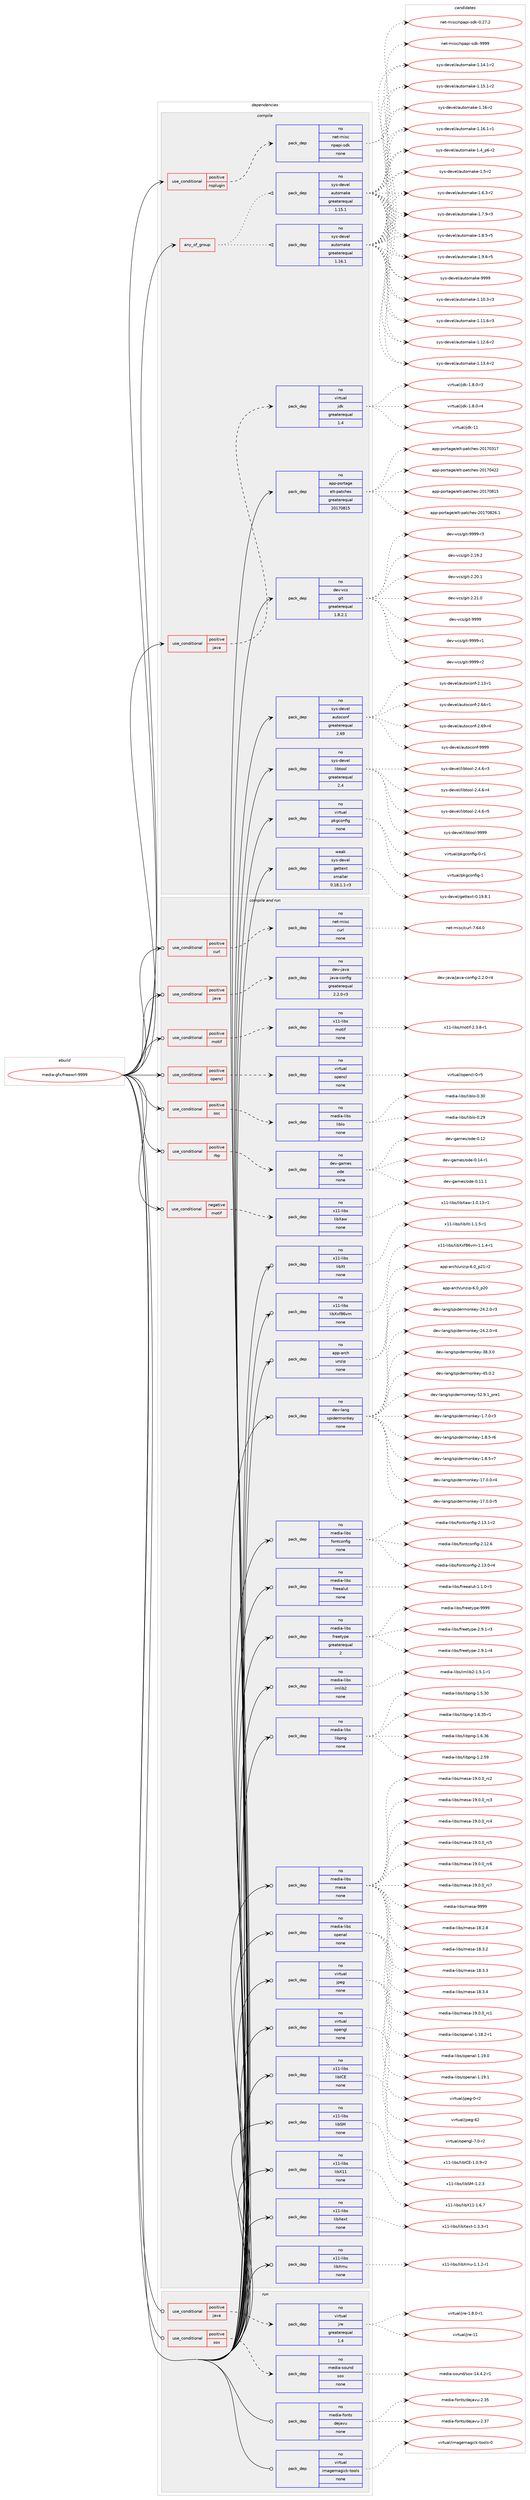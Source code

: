 digraph prolog {

# *************
# Graph options
# *************

newrank=true;
concentrate=true;
compound=true;
graph [rankdir=LR,fontname=Helvetica,fontsize=10,ranksep=1.5];#, ranksep=2.5, nodesep=0.2];
edge  [arrowhead=vee];
node  [fontname=Helvetica,fontsize=10];

# **********
# The ebuild
# **********

subgraph cluster_leftcol {
color=gray;
rank=same;
label=<<i>ebuild</i>>;
id [label="media-gfx/freewrl-9999", color=red, width=4, href="../media-gfx/freewrl-9999.svg"];
}

# ****************
# The dependencies
# ****************

subgraph cluster_midcol {
color=gray;
label=<<i>dependencies</i>>;
subgraph cluster_compile {
fillcolor="#eeeeee";
style=filled;
label=<<i>compile</i>>;
subgraph any24873 {
dependency1603476 [label=<<TABLE BORDER="0" CELLBORDER="1" CELLSPACING="0" CELLPADDING="4"><TR><TD CELLPADDING="10">any_of_group</TD></TR></TABLE>>, shape=none, color=red];subgraph pack1145451 {
dependency1603477 [label=<<TABLE BORDER="0" CELLBORDER="1" CELLSPACING="0" CELLPADDING="4" WIDTH="220"><TR><TD ROWSPAN="6" CELLPADDING="30">pack_dep</TD></TR><TR><TD WIDTH="110">no</TD></TR><TR><TD>sys-devel</TD></TR><TR><TD>automake</TD></TR><TR><TD>greaterequal</TD></TR><TR><TD>1.16.1</TD></TR></TABLE>>, shape=none, color=blue];
}
dependency1603476:e -> dependency1603477:w [weight=20,style="dotted",arrowhead="oinv"];
subgraph pack1145452 {
dependency1603478 [label=<<TABLE BORDER="0" CELLBORDER="1" CELLSPACING="0" CELLPADDING="4" WIDTH="220"><TR><TD ROWSPAN="6" CELLPADDING="30">pack_dep</TD></TR><TR><TD WIDTH="110">no</TD></TR><TR><TD>sys-devel</TD></TR><TR><TD>automake</TD></TR><TR><TD>greaterequal</TD></TR><TR><TD>1.15.1</TD></TR></TABLE>>, shape=none, color=blue];
}
dependency1603476:e -> dependency1603478:w [weight=20,style="dotted",arrowhead="oinv"];
}
id:e -> dependency1603476:w [weight=20,style="solid",arrowhead="vee"];
subgraph cond432467 {
dependency1603479 [label=<<TABLE BORDER="0" CELLBORDER="1" CELLSPACING="0" CELLPADDING="4"><TR><TD ROWSPAN="3" CELLPADDING="10">use_conditional</TD></TR><TR><TD>positive</TD></TR><TR><TD>java</TD></TR></TABLE>>, shape=none, color=red];
subgraph pack1145453 {
dependency1603480 [label=<<TABLE BORDER="0" CELLBORDER="1" CELLSPACING="0" CELLPADDING="4" WIDTH="220"><TR><TD ROWSPAN="6" CELLPADDING="30">pack_dep</TD></TR><TR><TD WIDTH="110">no</TD></TR><TR><TD>virtual</TD></TR><TR><TD>jdk</TD></TR><TR><TD>greaterequal</TD></TR><TR><TD>1.4</TD></TR></TABLE>>, shape=none, color=blue];
}
dependency1603479:e -> dependency1603480:w [weight=20,style="dashed",arrowhead="vee"];
}
id:e -> dependency1603479:w [weight=20,style="solid",arrowhead="vee"];
subgraph cond432468 {
dependency1603481 [label=<<TABLE BORDER="0" CELLBORDER="1" CELLSPACING="0" CELLPADDING="4"><TR><TD ROWSPAN="3" CELLPADDING="10">use_conditional</TD></TR><TR><TD>positive</TD></TR><TR><TD>nsplugin</TD></TR></TABLE>>, shape=none, color=red];
subgraph pack1145454 {
dependency1603482 [label=<<TABLE BORDER="0" CELLBORDER="1" CELLSPACING="0" CELLPADDING="4" WIDTH="220"><TR><TD ROWSPAN="6" CELLPADDING="30">pack_dep</TD></TR><TR><TD WIDTH="110">no</TD></TR><TR><TD>net-misc</TD></TR><TR><TD>npapi-sdk</TD></TR><TR><TD>none</TD></TR><TR><TD></TD></TR></TABLE>>, shape=none, color=blue];
}
dependency1603481:e -> dependency1603482:w [weight=20,style="dashed",arrowhead="vee"];
}
id:e -> dependency1603481:w [weight=20,style="solid",arrowhead="vee"];
subgraph pack1145455 {
dependency1603483 [label=<<TABLE BORDER="0" CELLBORDER="1" CELLSPACING="0" CELLPADDING="4" WIDTH="220"><TR><TD ROWSPAN="6" CELLPADDING="30">pack_dep</TD></TR><TR><TD WIDTH="110">no</TD></TR><TR><TD>app-portage</TD></TR><TR><TD>elt-patches</TD></TR><TR><TD>greaterequal</TD></TR><TR><TD>20170815</TD></TR></TABLE>>, shape=none, color=blue];
}
id:e -> dependency1603483:w [weight=20,style="solid",arrowhead="vee"];
subgraph pack1145456 {
dependency1603484 [label=<<TABLE BORDER="0" CELLBORDER="1" CELLSPACING="0" CELLPADDING="4" WIDTH="220"><TR><TD ROWSPAN="6" CELLPADDING="30">pack_dep</TD></TR><TR><TD WIDTH="110">no</TD></TR><TR><TD>dev-vcs</TD></TR><TR><TD>git</TD></TR><TR><TD>greaterequal</TD></TR><TR><TD>1.8.2.1</TD></TR></TABLE>>, shape=none, color=blue];
}
id:e -> dependency1603484:w [weight=20,style="solid",arrowhead="vee"];
subgraph pack1145457 {
dependency1603485 [label=<<TABLE BORDER="0" CELLBORDER="1" CELLSPACING="0" CELLPADDING="4" WIDTH="220"><TR><TD ROWSPAN="6" CELLPADDING="30">pack_dep</TD></TR><TR><TD WIDTH="110">no</TD></TR><TR><TD>sys-devel</TD></TR><TR><TD>autoconf</TD></TR><TR><TD>greaterequal</TD></TR><TR><TD>2.69</TD></TR></TABLE>>, shape=none, color=blue];
}
id:e -> dependency1603485:w [weight=20,style="solid",arrowhead="vee"];
subgraph pack1145458 {
dependency1603486 [label=<<TABLE BORDER="0" CELLBORDER="1" CELLSPACING="0" CELLPADDING="4" WIDTH="220"><TR><TD ROWSPAN="6" CELLPADDING="30">pack_dep</TD></TR><TR><TD WIDTH="110">no</TD></TR><TR><TD>sys-devel</TD></TR><TR><TD>libtool</TD></TR><TR><TD>greaterequal</TD></TR><TR><TD>2.4</TD></TR></TABLE>>, shape=none, color=blue];
}
id:e -> dependency1603486:w [weight=20,style="solid",arrowhead="vee"];
subgraph pack1145459 {
dependency1603487 [label=<<TABLE BORDER="0" CELLBORDER="1" CELLSPACING="0" CELLPADDING="4" WIDTH="220"><TR><TD ROWSPAN="6" CELLPADDING="30">pack_dep</TD></TR><TR><TD WIDTH="110">no</TD></TR><TR><TD>virtual</TD></TR><TR><TD>pkgconfig</TD></TR><TR><TD>none</TD></TR><TR><TD></TD></TR></TABLE>>, shape=none, color=blue];
}
id:e -> dependency1603487:w [weight=20,style="solid",arrowhead="vee"];
subgraph pack1145460 {
dependency1603488 [label=<<TABLE BORDER="0" CELLBORDER="1" CELLSPACING="0" CELLPADDING="4" WIDTH="220"><TR><TD ROWSPAN="6" CELLPADDING="30">pack_dep</TD></TR><TR><TD WIDTH="110">weak</TD></TR><TR><TD>sys-devel</TD></TR><TR><TD>gettext</TD></TR><TR><TD>smaller</TD></TR><TR><TD>0.18.1.1-r3</TD></TR></TABLE>>, shape=none, color=blue];
}
id:e -> dependency1603488:w [weight=20,style="solid",arrowhead="vee"];
}
subgraph cluster_compileandrun {
fillcolor="#eeeeee";
style=filled;
label=<<i>compile and run</i>>;
subgraph cond432469 {
dependency1603489 [label=<<TABLE BORDER="0" CELLBORDER="1" CELLSPACING="0" CELLPADDING="4"><TR><TD ROWSPAN="3" CELLPADDING="10">use_conditional</TD></TR><TR><TD>negative</TD></TR><TR><TD>motif</TD></TR></TABLE>>, shape=none, color=red];
subgraph pack1145461 {
dependency1603490 [label=<<TABLE BORDER="0" CELLBORDER="1" CELLSPACING="0" CELLPADDING="4" WIDTH="220"><TR><TD ROWSPAN="6" CELLPADDING="30">pack_dep</TD></TR><TR><TD WIDTH="110">no</TD></TR><TR><TD>x11-libs</TD></TR><TR><TD>libXaw</TD></TR><TR><TD>none</TD></TR><TR><TD></TD></TR></TABLE>>, shape=none, color=blue];
}
dependency1603489:e -> dependency1603490:w [weight=20,style="dashed",arrowhead="vee"];
}
id:e -> dependency1603489:w [weight=20,style="solid",arrowhead="odotvee"];
subgraph cond432470 {
dependency1603491 [label=<<TABLE BORDER="0" CELLBORDER="1" CELLSPACING="0" CELLPADDING="4"><TR><TD ROWSPAN="3" CELLPADDING="10">use_conditional</TD></TR><TR><TD>positive</TD></TR><TR><TD>curl</TD></TR></TABLE>>, shape=none, color=red];
subgraph pack1145462 {
dependency1603492 [label=<<TABLE BORDER="0" CELLBORDER="1" CELLSPACING="0" CELLPADDING="4" WIDTH="220"><TR><TD ROWSPAN="6" CELLPADDING="30">pack_dep</TD></TR><TR><TD WIDTH="110">no</TD></TR><TR><TD>net-misc</TD></TR><TR><TD>curl</TD></TR><TR><TD>none</TD></TR><TR><TD></TD></TR></TABLE>>, shape=none, color=blue];
}
dependency1603491:e -> dependency1603492:w [weight=20,style="dashed",arrowhead="vee"];
}
id:e -> dependency1603491:w [weight=20,style="solid",arrowhead="odotvee"];
subgraph cond432471 {
dependency1603493 [label=<<TABLE BORDER="0" CELLBORDER="1" CELLSPACING="0" CELLPADDING="4"><TR><TD ROWSPAN="3" CELLPADDING="10">use_conditional</TD></TR><TR><TD>positive</TD></TR><TR><TD>java</TD></TR></TABLE>>, shape=none, color=red];
subgraph pack1145463 {
dependency1603494 [label=<<TABLE BORDER="0" CELLBORDER="1" CELLSPACING="0" CELLPADDING="4" WIDTH="220"><TR><TD ROWSPAN="6" CELLPADDING="30">pack_dep</TD></TR><TR><TD WIDTH="110">no</TD></TR><TR><TD>dev-java</TD></TR><TR><TD>java-config</TD></TR><TR><TD>greaterequal</TD></TR><TR><TD>2.2.0-r3</TD></TR></TABLE>>, shape=none, color=blue];
}
dependency1603493:e -> dependency1603494:w [weight=20,style="dashed",arrowhead="vee"];
}
id:e -> dependency1603493:w [weight=20,style="solid",arrowhead="odotvee"];
subgraph cond432472 {
dependency1603495 [label=<<TABLE BORDER="0" CELLBORDER="1" CELLSPACING="0" CELLPADDING="4"><TR><TD ROWSPAN="3" CELLPADDING="10">use_conditional</TD></TR><TR><TD>positive</TD></TR><TR><TD>motif</TD></TR></TABLE>>, shape=none, color=red];
subgraph pack1145464 {
dependency1603496 [label=<<TABLE BORDER="0" CELLBORDER="1" CELLSPACING="0" CELLPADDING="4" WIDTH="220"><TR><TD ROWSPAN="6" CELLPADDING="30">pack_dep</TD></TR><TR><TD WIDTH="110">no</TD></TR><TR><TD>x11-libs</TD></TR><TR><TD>motif</TD></TR><TR><TD>none</TD></TR><TR><TD></TD></TR></TABLE>>, shape=none, color=blue];
}
dependency1603495:e -> dependency1603496:w [weight=20,style="dashed",arrowhead="vee"];
}
id:e -> dependency1603495:w [weight=20,style="solid",arrowhead="odotvee"];
subgraph cond432473 {
dependency1603497 [label=<<TABLE BORDER="0" CELLBORDER="1" CELLSPACING="0" CELLPADDING="4"><TR><TD ROWSPAN="3" CELLPADDING="10">use_conditional</TD></TR><TR><TD>positive</TD></TR><TR><TD>opencl</TD></TR></TABLE>>, shape=none, color=red];
subgraph pack1145465 {
dependency1603498 [label=<<TABLE BORDER="0" CELLBORDER="1" CELLSPACING="0" CELLPADDING="4" WIDTH="220"><TR><TD ROWSPAN="6" CELLPADDING="30">pack_dep</TD></TR><TR><TD WIDTH="110">no</TD></TR><TR><TD>virtual</TD></TR><TR><TD>opencl</TD></TR><TR><TD>none</TD></TR><TR><TD></TD></TR></TABLE>>, shape=none, color=blue];
}
dependency1603497:e -> dependency1603498:w [weight=20,style="dashed",arrowhead="vee"];
}
id:e -> dependency1603497:w [weight=20,style="solid",arrowhead="odotvee"];
subgraph cond432474 {
dependency1603499 [label=<<TABLE BORDER="0" CELLBORDER="1" CELLSPACING="0" CELLPADDING="4"><TR><TD ROWSPAN="3" CELLPADDING="10">use_conditional</TD></TR><TR><TD>positive</TD></TR><TR><TD>osc</TD></TR></TABLE>>, shape=none, color=red];
subgraph pack1145466 {
dependency1603500 [label=<<TABLE BORDER="0" CELLBORDER="1" CELLSPACING="0" CELLPADDING="4" WIDTH="220"><TR><TD ROWSPAN="6" CELLPADDING="30">pack_dep</TD></TR><TR><TD WIDTH="110">no</TD></TR><TR><TD>media-libs</TD></TR><TR><TD>liblo</TD></TR><TR><TD>none</TD></TR><TR><TD></TD></TR></TABLE>>, shape=none, color=blue];
}
dependency1603499:e -> dependency1603500:w [weight=20,style="dashed",arrowhead="vee"];
}
id:e -> dependency1603499:w [weight=20,style="solid",arrowhead="odotvee"];
subgraph cond432475 {
dependency1603501 [label=<<TABLE BORDER="0" CELLBORDER="1" CELLSPACING="0" CELLPADDING="4"><TR><TD ROWSPAN="3" CELLPADDING="10">use_conditional</TD></TR><TR><TD>positive</TD></TR><TR><TD>rbp</TD></TR></TABLE>>, shape=none, color=red];
subgraph pack1145467 {
dependency1603502 [label=<<TABLE BORDER="0" CELLBORDER="1" CELLSPACING="0" CELLPADDING="4" WIDTH="220"><TR><TD ROWSPAN="6" CELLPADDING="30">pack_dep</TD></TR><TR><TD WIDTH="110">no</TD></TR><TR><TD>dev-games</TD></TR><TR><TD>ode</TD></TR><TR><TD>none</TD></TR><TR><TD></TD></TR></TABLE>>, shape=none, color=blue];
}
dependency1603501:e -> dependency1603502:w [weight=20,style="dashed",arrowhead="vee"];
}
id:e -> dependency1603501:w [weight=20,style="solid",arrowhead="odotvee"];
subgraph pack1145468 {
dependency1603503 [label=<<TABLE BORDER="0" CELLBORDER="1" CELLSPACING="0" CELLPADDING="4" WIDTH="220"><TR><TD ROWSPAN="6" CELLPADDING="30">pack_dep</TD></TR><TR><TD WIDTH="110">no</TD></TR><TR><TD>app-arch</TD></TR><TR><TD>unzip</TD></TR><TR><TD>none</TD></TR><TR><TD></TD></TR></TABLE>>, shape=none, color=blue];
}
id:e -> dependency1603503:w [weight=20,style="solid",arrowhead="odotvee"];
subgraph pack1145469 {
dependency1603504 [label=<<TABLE BORDER="0" CELLBORDER="1" CELLSPACING="0" CELLPADDING="4" WIDTH="220"><TR><TD ROWSPAN="6" CELLPADDING="30">pack_dep</TD></TR><TR><TD WIDTH="110">no</TD></TR><TR><TD>dev-lang</TD></TR><TR><TD>spidermonkey</TD></TR><TR><TD>none</TD></TR><TR><TD></TD></TR></TABLE>>, shape=none, color=blue];
}
id:e -> dependency1603504:w [weight=20,style="solid",arrowhead="odotvee"];
subgraph pack1145470 {
dependency1603505 [label=<<TABLE BORDER="0" CELLBORDER="1" CELLSPACING="0" CELLPADDING="4" WIDTH="220"><TR><TD ROWSPAN="6" CELLPADDING="30">pack_dep</TD></TR><TR><TD WIDTH="110">no</TD></TR><TR><TD>media-libs</TD></TR><TR><TD>fontconfig</TD></TR><TR><TD>none</TD></TR><TR><TD></TD></TR></TABLE>>, shape=none, color=blue];
}
id:e -> dependency1603505:w [weight=20,style="solid",arrowhead="odotvee"];
subgraph pack1145471 {
dependency1603506 [label=<<TABLE BORDER="0" CELLBORDER="1" CELLSPACING="0" CELLPADDING="4" WIDTH="220"><TR><TD ROWSPAN="6" CELLPADDING="30">pack_dep</TD></TR><TR><TD WIDTH="110">no</TD></TR><TR><TD>media-libs</TD></TR><TR><TD>freealut</TD></TR><TR><TD>none</TD></TR><TR><TD></TD></TR></TABLE>>, shape=none, color=blue];
}
id:e -> dependency1603506:w [weight=20,style="solid",arrowhead="odotvee"];
subgraph pack1145472 {
dependency1603507 [label=<<TABLE BORDER="0" CELLBORDER="1" CELLSPACING="0" CELLPADDING="4" WIDTH="220"><TR><TD ROWSPAN="6" CELLPADDING="30">pack_dep</TD></TR><TR><TD WIDTH="110">no</TD></TR><TR><TD>media-libs</TD></TR><TR><TD>freetype</TD></TR><TR><TD>greaterequal</TD></TR><TR><TD>2</TD></TR></TABLE>>, shape=none, color=blue];
}
id:e -> dependency1603507:w [weight=20,style="solid",arrowhead="odotvee"];
subgraph pack1145473 {
dependency1603508 [label=<<TABLE BORDER="0" CELLBORDER="1" CELLSPACING="0" CELLPADDING="4" WIDTH="220"><TR><TD ROWSPAN="6" CELLPADDING="30">pack_dep</TD></TR><TR><TD WIDTH="110">no</TD></TR><TR><TD>media-libs</TD></TR><TR><TD>imlib2</TD></TR><TR><TD>none</TD></TR><TR><TD></TD></TR></TABLE>>, shape=none, color=blue];
}
id:e -> dependency1603508:w [weight=20,style="solid",arrowhead="odotvee"];
subgraph pack1145474 {
dependency1603509 [label=<<TABLE BORDER="0" CELLBORDER="1" CELLSPACING="0" CELLPADDING="4" WIDTH="220"><TR><TD ROWSPAN="6" CELLPADDING="30">pack_dep</TD></TR><TR><TD WIDTH="110">no</TD></TR><TR><TD>media-libs</TD></TR><TR><TD>libpng</TD></TR><TR><TD>none</TD></TR><TR><TD></TD></TR></TABLE>>, shape=none, color=blue];
}
id:e -> dependency1603509:w [weight=20,style="solid",arrowhead="odotvee"];
subgraph pack1145475 {
dependency1603510 [label=<<TABLE BORDER="0" CELLBORDER="1" CELLSPACING="0" CELLPADDING="4" WIDTH="220"><TR><TD ROWSPAN="6" CELLPADDING="30">pack_dep</TD></TR><TR><TD WIDTH="110">no</TD></TR><TR><TD>media-libs</TD></TR><TR><TD>mesa</TD></TR><TR><TD>none</TD></TR><TR><TD></TD></TR></TABLE>>, shape=none, color=blue];
}
id:e -> dependency1603510:w [weight=20,style="solid",arrowhead="odotvee"];
subgraph pack1145476 {
dependency1603511 [label=<<TABLE BORDER="0" CELLBORDER="1" CELLSPACING="0" CELLPADDING="4" WIDTH="220"><TR><TD ROWSPAN="6" CELLPADDING="30">pack_dep</TD></TR><TR><TD WIDTH="110">no</TD></TR><TR><TD>media-libs</TD></TR><TR><TD>openal</TD></TR><TR><TD>none</TD></TR><TR><TD></TD></TR></TABLE>>, shape=none, color=blue];
}
id:e -> dependency1603511:w [weight=20,style="solid",arrowhead="odotvee"];
subgraph pack1145477 {
dependency1603512 [label=<<TABLE BORDER="0" CELLBORDER="1" CELLSPACING="0" CELLPADDING="4" WIDTH="220"><TR><TD ROWSPAN="6" CELLPADDING="30">pack_dep</TD></TR><TR><TD WIDTH="110">no</TD></TR><TR><TD>virtual</TD></TR><TR><TD>jpeg</TD></TR><TR><TD>none</TD></TR><TR><TD></TD></TR></TABLE>>, shape=none, color=blue];
}
id:e -> dependency1603512:w [weight=20,style="solid",arrowhead="odotvee"];
subgraph pack1145478 {
dependency1603513 [label=<<TABLE BORDER="0" CELLBORDER="1" CELLSPACING="0" CELLPADDING="4" WIDTH="220"><TR><TD ROWSPAN="6" CELLPADDING="30">pack_dep</TD></TR><TR><TD WIDTH="110">no</TD></TR><TR><TD>virtual</TD></TR><TR><TD>opengl</TD></TR><TR><TD>none</TD></TR><TR><TD></TD></TR></TABLE>>, shape=none, color=blue];
}
id:e -> dependency1603513:w [weight=20,style="solid",arrowhead="odotvee"];
subgraph pack1145479 {
dependency1603514 [label=<<TABLE BORDER="0" CELLBORDER="1" CELLSPACING="0" CELLPADDING="4" WIDTH="220"><TR><TD ROWSPAN="6" CELLPADDING="30">pack_dep</TD></TR><TR><TD WIDTH="110">no</TD></TR><TR><TD>x11-libs</TD></TR><TR><TD>libICE</TD></TR><TR><TD>none</TD></TR><TR><TD></TD></TR></TABLE>>, shape=none, color=blue];
}
id:e -> dependency1603514:w [weight=20,style="solid",arrowhead="odotvee"];
subgraph pack1145480 {
dependency1603515 [label=<<TABLE BORDER="0" CELLBORDER="1" CELLSPACING="0" CELLPADDING="4" WIDTH="220"><TR><TD ROWSPAN="6" CELLPADDING="30">pack_dep</TD></TR><TR><TD WIDTH="110">no</TD></TR><TR><TD>x11-libs</TD></TR><TR><TD>libSM</TD></TR><TR><TD>none</TD></TR><TR><TD></TD></TR></TABLE>>, shape=none, color=blue];
}
id:e -> dependency1603515:w [weight=20,style="solid",arrowhead="odotvee"];
subgraph pack1145481 {
dependency1603516 [label=<<TABLE BORDER="0" CELLBORDER="1" CELLSPACING="0" CELLPADDING="4" WIDTH="220"><TR><TD ROWSPAN="6" CELLPADDING="30">pack_dep</TD></TR><TR><TD WIDTH="110">no</TD></TR><TR><TD>x11-libs</TD></TR><TR><TD>libX11</TD></TR><TR><TD>none</TD></TR><TR><TD></TD></TR></TABLE>>, shape=none, color=blue];
}
id:e -> dependency1603516:w [weight=20,style="solid",arrowhead="odotvee"];
subgraph pack1145482 {
dependency1603517 [label=<<TABLE BORDER="0" CELLBORDER="1" CELLSPACING="0" CELLPADDING="4" WIDTH="220"><TR><TD ROWSPAN="6" CELLPADDING="30">pack_dep</TD></TR><TR><TD WIDTH="110">no</TD></TR><TR><TD>x11-libs</TD></TR><TR><TD>libXext</TD></TR><TR><TD>none</TD></TR><TR><TD></TD></TR></TABLE>>, shape=none, color=blue];
}
id:e -> dependency1603517:w [weight=20,style="solid",arrowhead="odotvee"];
subgraph pack1145483 {
dependency1603518 [label=<<TABLE BORDER="0" CELLBORDER="1" CELLSPACING="0" CELLPADDING="4" WIDTH="220"><TR><TD ROWSPAN="6" CELLPADDING="30">pack_dep</TD></TR><TR><TD WIDTH="110">no</TD></TR><TR><TD>x11-libs</TD></TR><TR><TD>libXmu</TD></TR><TR><TD>none</TD></TR><TR><TD></TD></TR></TABLE>>, shape=none, color=blue];
}
id:e -> dependency1603518:w [weight=20,style="solid",arrowhead="odotvee"];
subgraph pack1145484 {
dependency1603519 [label=<<TABLE BORDER="0" CELLBORDER="1" CELLSPACING="0" CELLPADDING="4" WIDTH="220"><TR><TD ROWSPAN="6" CELLPADDING="30">pack_dep</TD></TR><TR><TD WIDTH="110">no</TD></TR><TR><TD>x11-libs</TD></TR><TR><TD>libXt</TD></TR><TR><TD>none</TD></TR><TR><TD></TD></TR></TABLE>>, shape=none, color=blue];
}
id:e -> dependency1603519:w [weight=20,style="solid",arrowhead="odotvee"];
subgraph pack1145485 {
dependency1603520 [label=<<TABLE BORDER="0" CELLBORDER="1" CELLSPACING="0" CELLPADDING="4" WIDTH="220"><TR><TD ROWSPAN="6" CELLPADDING="30">pack_dep</TD></TR><TR><TD WIDTH="110">no</TD></TR><TR><TD>x11-libs</TD></TR><TR><TD>libXxf86vm</TD></TR><TR><TD>none</TD></TR><TR><TD></TD></TR></TABLE>>, shape=none, color=blue];
}
id:e -> dependency1603520:w [weight=20,style="solid",arrowhead="odotvee"];
}
subgraph cluster_run {
fillcolor="#eeeeee";
style=filled;
label=<<i>run</i>>;
subgraph cond432476 {
dependency1603521 [label=<<TABLE BORDER="0" CELLBORDER="1" CELLSPACING="0" CELLPADDING="4"><TR><TD ROWSPAN="3" CELLPADDING="10">use_conditional</TD></TR><TR><TD>positive</TD></TR><TR><TD>java</TD></TR></TABLE>>, shape=none, color=red];
subgraph pack1145486 {
dependency1603522 [label=<<TABLE BORDER="0" CELLBORDER="1" CELLSPACING="0" CELLPADDING="4" WIDTH="220"><TR><TD ROWSPAN="6" CELLPADDING="30">pack_dep</TD></TR><TR><TD WIDTH="110">no</TD></TR><TR><TD>virtual</TD></TR><TR><TD>jre</TD></TR><TR><TD>greaterequal</TD></TR><TR><TD>1.4</TD></TR></TABLE>>, shape=none, color=blue];
}
dependency1603521:e -> dependency1603522:w [weight=20,style="dashed",arrowhead="vee"];
}
id:e -> dependency1603521:w [weight=20,style="solid",arrowhead="odot"];
subgraph cond432477 {
dependency1603523 [label=<<TABLE BORDER="0" CELLBORDER="1" CELLSPACING="0" CELLPADDING="4"><TR><TD ROWSPAN="3" CELLPADDING="10">use_conditional</TD></TR><TR><TD>positive</TD></TR><TR><TD>sox</TD></TR></TABLE>>, shape=none, color=red];
subgraph pack1145487 {
dependency1603524 [label=<<TABLE BORDER="0" CELLBORDER="1" CELLSPACING="0" CELLPADDING="4" WIDTH="220"><TR><TD ROWSPAN="6" CELLPADDING="30">pack_dep</TD></TR><TR><TD WIDTH="110">no</TD></TR><TR><TD>media-sound</TD></TR><TR><TD>sox</TD></TR><TR><TD>none</TD></TR><TR><TD></TD></TR></TABLE>>, shape=none, color=blue];
}
dependency1603523:e -> dependency1603524:w [weight=20,style="dashed",arrowhead="vee"];
}
id:e -> dependency1603523:w [weight=20,style="solid",arrowhead="odot"];
subgraph pack1145488 {
dependency1603525 [label=<<TABLE BORDER="0" CELLBORDER="1" CELLSPACING="0" CELLPADDING="4" WIDTH="220"><TR><TD ROWSPAN="6" CELLPADDING="30">pack_dep</TD></TR><TR><TD WIDTH="110">no</TD></TR><TR><TD>media-fonts</TD></TR><TR><TD>dejavu</TD></TR><TR><TD>none</TD></TR><TR><TD></TD></TR></TABLE>>, shape=none, color=blue];
}
id:e -> dependency1603525:w [weight=20,style="solid",arrowhead="odot"];
subgraph pack1145489 {
dependency1603526 [label=<<TABLE BORDER="0" CELLBORDER="1" CELLSPACING="0" CELLPADDING="4" WIDTH="220"><TR><TD ROWSPAN="6" CELLPADDING="30">pack_dep</TD></TR><TR><TD WIDTH="110">no</TD></TR><TR><TD>virtual</TD></TR><TR><TD>imagemagick-tools</TD></TR><TR><TD>none</TD></TR><TR><TD></TD></TR></TABLE>>, shape=none, color=blue];
}
id:e -> dependency1603526:w [weight=20,style="solid",arrowhead="odot"];
}
}

# **************
# The candidates
# **************

subgraph cluster_choices {
rank=same;
color=gray;
label=<<i>candidates</i>>;

subgraph choice1145451 {
color=black;
nodesep=1;
choice11512111545100101118101108479711711611110997107101454946494846514511451 [label="sys-devel/automake-1.10.3-r3", color=red, width=4,href="../sys-devel/automake-1.10.3-r3.svg"];
choice11512111545100101118101108479711711611110997107101454946494946544511451 [label="sys-devel/automake-1.11.6-r3", color=red, width=4,href="../sys-devel/automake-1.11.6-r3.svg"];
choice11512111545100101118101108479711711611110997107101454946495046544511450 [label="sys-devel/automake-1.12.6-r2", color=red, width=4,href="../sys-devel/automake-1.12.6-r2.svg"];
choice11512111545100101118101108479711711611110997107101454946495146524511450 [label="sys-devel/automake-1.13.4-r2", color=red, width=4,href="../sys-devel/automake-1.13.4-r2.svg"];
choice11512111545100101118101108479711711611110997107101454946495246494511450 [label="sys-devel/automake-1.14.1-r2", color=red, width=4,href="../sys-devel/automake-1.14.1-r2.svg"];
choice11512111545100101118101108479711711611110997107101454946495346494511450 [label="sys-devel/automake-1.15.1-r2", color=red, width=4,href="../sys-devel/automake-1.15.1-r2.svg"];
choice1151211154510010111810110847971171161111099710710145494649544511450 [label="sys-devel/automake-1.16-r2", color=red, width=4,href="../sys-devel/automake-1.16-r2.svg"];
choice11512111545100101118101108479711711611110997107101454946495446494511449 [label="sys-devel/automake-1.16.1-r1", color=red, width=4,href="../sys-devel/automake-1.16.1-r1.svg"];
choice115121115451001011181011084797117116111109971071014549465295112544511450 [label="sys-devel/automake-1.4_p6-r2", color=red, width=4,href="../sys-devel/automake-1.4_p6-r2.svg"];
choice11512111545100101118101108479711711611110997107101454946534511450 [label="sys-devel/automake-1.5-r2", color=red, width=4,href="../sys-devel/automake-1.5-r2.svg"];
choice115121115451001011181011084797117116111109971071014549465446514511450 [label="sys-devel/automake-1.6.3-r2", color=red, width=4,href="../sys-devel/automake-1.6.3-r2.svg"];
choice115121115451001011181011084797117116111109971071014549465546574511451 [label="sys-devel/automake-1.7.9-r3", color=red, width=4,href="../sys-devel/automake-1.7.9-r3.svg"];
choice115121115451001011181011084797117116111109971071014549465646534511453 [label="sys-devel/automake-1.8.5-r5", color=red, width=4,href="../sys-devel/automake-1.8.5-r5.svg"];
choice115121115451001011181011084797117116111109971071014549465746544511453 [label="sys-devel/automake-1.9.6-r5", color=red, width=4,href="../sys-devel/automake-1.9.6-r5.svg"];
choice115121115451001011181011084797117116111109971071014557575757 [label="sys-devel/automake-9999", color=red, width=4,href="../sys-devel/automake-9999.svg"];
dependency1603477:e -> choice11512111545100101118101108479711711611110997107101454946494846514511451:w [style=dotted,weight="100"];
dependency1603477:e -> choice11512111545100101118101108479711711611110997107101454946494946544511451:w [style=dotted,weight="100"];
dependency1603477:e -> choice11512111545100101118101108479711711611110997107101454946495046544511450:w [style=dotted,weight="100"];
dependency1603477:e -> choice11512111545100101118101108479711711611110997107101454946495146524511450:w [style=dotted,weight="100"];
dependency1603477:e -> choice11512111545100101118101108479711711611110997107101454946495246494511450:w [style=dotted,weight="100"];
dependency1603477:e -> choice11512111545100101118101108479711711611110997107101454946495346494511450:w [style=dotted,weight="100"];
dependency1603477:e -> choice1151211154510010111810110847971171161111099710710145494649544511450:w [style=dotted,weight="100"];
dependency1603477:e -> choice11512111545100101118101108479711711611110997107101454946495446494511449:w [style=dotted,weight="100"];
dependency1603477:e -> choice115121115451001011181011084797117116111109971071014549465295112544511450:w [style=dotted,weight="100"];
dependency1603477:e -> choice11512111545100101118101108479711711611110997107101454946534511450:w [style=dotted,weight="100"];
dependency1603477:e -> choice115121115451001011181011084797117116111109971071014549465446514511450:w [style=dotted,weight="100"];
dependency1603477:e -> choice115121115451001011181011084797117116111109971071014549465546574511451:w [style=dotted,weight="100"];
dependency1603477:e -> choice115121115451001011181011084797117116111109971071014549465646534511453:w [style=dotted,weight="100"];
dependency1603477:e -> choice115121115451001011181011084797117116111109971071014549465746544511453:w [style=dotted,weight="100"];
dependency1603477:e -> choice115121115451001011181011084797117116111109971071014557575757:w [style=dotted,weight="100"];
}
subgraph choice1145452 {
color=black;
nodesep=1;
choice11512111545100101118101108479711711611110997107101454946494846514511451 [label="sys-devel/automake-1.10.3-r3", color=red, width=4,href="../sys-devel/automake-1.10.3-r3.svg"];
choice11512111545100101118101108479711711611110997107101454946494946544511451 [label="sys-devel/automake-1.11.6-r3", color=red, width=4,href="../sys-devel/automake-1.11.6-r3.svg"];
choice11512111545100101118101108479711711611110997107101454946495046544511450 [label="sys-devel/automake-1.12.6-r2", color=red, width=4,href="../sys-devel/automake-1.12.6-r2.svg"];
choice11512111545100101118101108479711711611110997107101454946495146524511450 [label="sys-devel/automake-1.13.4-r2", color=red, width=4,href="../sys-devel/automake-1.13.4-r2.svg"];
choice11512111545100101118101108479711711611110997107101454946495246494511450 [label="sys-devel/automake-1.14.1-r2", color=red, width=4,href="../sys-devel/automake-1.14.1-r2.svg"];
choice11512111545100101118101108479711711611110997107101454946495346494511450 [label="sys-devel/automake-1.15.1-r2", color=red, width=4,href="../sys-devel/automake-1.15.1-r2.svg"];
choice1151211154510010111810110847971171161111099710710145494649544511450 [label="sys-devel/automake-1.16-r2", color=red, width=4,href="../sys-devel/automake-1.16-r2.svg"];
choice11512111545100101118101108479711711611110997107101454946495446494511449 [label="sys-devel/automake-1.16.1-r1", color=red, width=4,href="../sys-devel/automake-1.16.1-r1.svg"];
choice115121115451001011181011084797117116111109971071014549465295112544511450 [label="sys-devel/automake-1.4_p6-r2", color=red, width=4,href="../sys-devel/automake-1.4_p6-r2.svg"];
choice11512111545100101118101108479711711611110997107101454946534511450 [label="sys-devel/automake-1.5-r2", color=red, width=4,href="../sys-devel/automake-1.5-r2.svg"];
choice115121115451001011181011084797117116111109971071014549465446514511450 [label="sys-devel/automake-1.6.3-r2", color=red, width=4,href="../sys-devel/automake-1.6.3-r2.svg"];
choice115121115451001011181011084797117116111109971071014549465546574511451 [label="sys-devel/automake-1.7.9-r3", color=red, width=4,href="../sys-devel/automake-1.7.9-r3.svg"];
choice115121115451001011181011084797117116111109971071014549465646534511453 [label="sys-devel/automake-1.8.5-r5", color=red, width=4,href="../sys-devel/automake-1.8.5-r5.svg"];
choice115121115451001011181011084797117116111109971071014549465746544511453 [label="sys-devel/automake-1.9.6-r5", color=red, width=4,href="../sys-devel/automake-1.9.6-r5.svg"];
choice115121115451001011181011084797117116111109971071014557575757 [label="sys-devel/automake-9999", color=red, width=4,href="../sys-devel/automake-9999.svg"];
dependency1603478:e -> choice11512111545100101118101108479711711611110997107101454946494846514511451:w [style=dotted,weight="100"];
dependency1603478:e -> choice11512111545100101118101108479711711611110997107101454946494946544511451:w [style=dotted,weight="100"];
dependency1603478:e -> choice11512111545100101118101108479711711611110997107101454946495046544511450:w [style=dotted,weight="100"];
dependency1603478:e -> choice11512111545100101118101108479711711611110997107101454946495146524511450:w [style=dotted,weight="100"];
dependency1603478:e -> choice11512111545100101118101108479711711611110997107101454946495246494511450:w [style=dotted,weight="100"];
dependency1603478:e -> choice11512111545100101118101108479711711611110997107101454946495346494511450:w [style=dotted,weight="100"];
dependency1603478:e -> choice1151211154510010111810110847971171161111099710710145494649544511450:w [style=dotted,weight="100"];
dependency1603478:e -> choice11512111545100101118101108479711711611110997107101454946495446494511449:w [style=dotted,weight="100"];
dependency1603478:e -> choice115121115451001011181011084797117116111109971071014549465295112544511450:w [style=dotted,weight="100"];
dependency1603478:e -> choice11512111545100101118101108479711711611110997107101454946534511450:w [style=dotted,weight="100"];
dependency1603478:e -> choice115121115451001011181011084797117116111109971071014549465446514511450:w [style=dotted,weight="100"];
dependency1603478:e -> choice115121115451001011181011084797117116111109971071014549465546574511451:w [style=dotted,weight="100"];
dependency1603478:e -> choice115121115451001011181011084797117116111109971071014549465646534511453:w [style=dotted,weight="100"];
dependency1603478:e -> choice115121115451001011181011084797117116111109971071014549465746544511453:w [style=dotted,weight="100"];
dependency1603478:e -> choice115121115451001011181011084797117116111109971071014557575757:w [style=dotted,weight="100"];
}
subgraph choice1145453 {
color=black;
nodesep=1;
choice11810511411611797108471061001074549465646484511451 [label="virtual/jdk-1.8.0-r3", color=red, width=4,href="../virtual/jdk-1.8.0-r3.svg"];
choice11810511411611797108471061001074549465646484511452 [label="virtual/jdk-1.8.0-r4", color=red, width=4,href="../virtual/jdk-1.8.0-r4.svg"];
choice1181051141161179710847106100107454949 [label="virtual/jdk-11", color=red, width=4,href="../virtual/jdk-11.svg"];
dependency1603480:e -> choice11810511411611797108471061001074549465646484511451:w [style=dotted,weight="100"];
dependency1603480:e -> choice11810511411611797108471061001074549465646484511452:w [style=dotted,weight="100"];
dependency1603480:e -> choice1181051141161179710847106100107454949:w [style=dotted,weight="100"];
}
subgraph choice1145454 {
color=black;
nodesep=1;
choice110101116451091051159947110112971121054511510010745484650554650 [label="net-misc/npapi-sdk-0.27.2", color=red, width=4,href="../net-misc/npapi-sdk-0.27.2.svg"];
choice11010111645109105115994711011297112105451151001074557575757 [label="net-misc/npapi-sdk-9999", color=red, width=4,href="../net-misc/npapi-sdk-9999.svg"];
dependency1603482:e -> choice110101116451091051159947110112971121054511510010745484650554650:w [style=dotted,weight="100"];
dependency1603482:e -> choice11010111645109105115994711011297112105451151001074557575757:w [style=dotted,weight="100"];
}
subgraph choice1145455 {
color=black;
nodesep=1;
choice97112112451121111141169710310147101108116451129711699104101115455048495548514955 [label="app-portage/elt-patches-20170317", color=red, width=4,href="../app-portage/elt-patches-20170317.svg"];
choice97112112451121111141169710310147101108116451129711699104101115455048495548525050 [label="app-portage/elt-patches-20170422", color=red, width=4,href="../app-portage/elt-patches-20170422.svg"];
choice97112112451121111141169710310147101108116451129711699104101115455048495548564953 [label="app-portage/elt-patches-20170815", color=red, width=4,href="../app-portage/elt-patches-20170815.svg"];
choice971121124511211111411697103101471011081164511297116991041011154550484955485650544649 [label="app-portage/elt-patches-20170826.1", color=red, width=4,href="../app-portage/elt-patches-20170826.1.svg"];
dependency1603483:e -> choice97112112451121111141169710310147101108116451129711699104101115455048495548514955:w [style=dotted,weight="100"];
dependency1603483:e -> choice97112112451121111141169710310147101108116451129711699104101115455048495548525050:w [style=dotted,weight="100"];
dependency1603483:e -> choice97112112451121111141169710310147101108116451129711699104101115455048495548564953:w [style=dotted,weight="100"];
dependency1603483:e -> choice971121124511211111411697103101471011081164511297116991041011154550484955485650544649:w [style=dotted,weight="100"];
}
subgraph choice1145456 {
color=black;
nodesep=1;
choice10010111845118991154710310511645504649574650 [label="dev-vcs/git-2.19.2", color=red, width=4,href="../dev-vcs/git-2.19.2.svg"];
choice10010111845118991154710310511645504650484649 [label="dev-vcs/git-2.20.1", color=red, width=4,href="../dev-vcs/git-2.20.1.svg"];
choice10010111845118991154710310511645504650494648 [label="dev-vcs/git-2.21.0", color=red, width=4,href="../dev-vcs/git-2.21.0.svg"];
choice1001011184511899115471031051164557575757 [label="dev-vcs/git-9999", color=red, width=4,href="../dev-vcs/git-9999.svg"];
choice10010111845118991154710310511645575757574511449 [label="dev-vcs/git-9999-r1", color=red, width=4,href="../dev-vcs/git-9999-r1.svg"];
choice10010111845118991154710310511645575757574511450 [label="dev-vcs/git-9999-r2", color=red, width=4,href="../dev-vcs/git-9999-r2.svg"];
choice10010111845118991154710310511645575757574511451 [label="dev-vcs/git-9999-r3", color=red, width=4,href="../dev-vcs/git-9999-r3.svg"];
dependency1603484:e -> choice10010111845118991154710310511645504649574650:w [style=dotted,weight="100"];
dependency1603484:e -> choice10010111845118991154710310511645504650484649:w [style=dotted,weight="100"];
dependency1603484:e -> choice10010111845118991154710310511645504650494648:w [style=dotted,weight="100"];
dependency1603484:e -> choice1001011184511899115471031051164557575757:w [style=dotted,weight="100"];
dependency1603484:e -> choice10010111845118991154710310511645575757574511449:w [style=dotted,weight="100"];
dependency1603484:e -> choice10010111845118991154710310511645575757574511450:w [style=dotted,weight="100"];
dependency1603484:e -> choice10010111845118991154710310511645575757574511451:w [style=dotted,weight="100"];
}
subgraph choice1145457 {
color=black;
nodesep=1;
choice1151211154510010111810110847971171161119911111010245504649514511449 [label="sys-devel/autoconf-2.13-r1", color=red, width=4,href="../sys-devel/autoconf-2.13-r1.svg"];
choice1151211154510010111810110847971171161119911111010245504654524511449 [label="sys-devel/autoconf-2.64-r1", color=red, width=4,href="../sys-devel/autoconf-2.64-r1.svg"];
choice1151211154510010111810110847971171161119911111010245504654574511452 [label="sys-devel/autoconf-2.69-r4", color=red, width=4,href="../sys-devel/autoconf-2.69-r4.svg"];
choice115121115451001011181011084797117116111991111101024557575757 [label="sys-devel/autoconf-9999", color=red, width=4,href="../sys-devel/autoconf-9999.svg"];
dependency1603485:e -> choice1151211154510010111810110847971171161119911111010245504649514511449:w [style=dotted,weight="100"];
dependency1603485:e -> choice1151211154510010111810110847971171161119911111010245504654524511449:w [style=dotted,weight="100"];
dependency1603485:e -> choice1151211154510010111810110847971171161119911111010245504654574511452:w [style=dotted,weight="100"];
dependency1603485:e -> choice115121115451001011181011084797117116111991111101024557575757:w [style=dotted,weight="100"];
}
subgraph choice1145458 {
color=black;
nodesep=1;
choice1151211154510010111810110847108105981161111111084550465246544511451 [label="sys-devel/libtool-2.4.6-r3", color=red, width=4,href="../sys-devel/libtool-2.4.6-r3.svg"];
choice1151211154510010111810110847108105981161111111084550465246544511452 [label="sys-devel/libtool-2.4.6-r4", color=red, width=4,href="../sys-devel/libtool-2.4.6-r4.svg"];
choice1151211154510010111810110847108105981161111111084550465246544511453 [label="sys-devel/libtool-2.4.6-r5", color=red, width=4,href="../sys-devel/libtool-2.4.6-r5.svg"];
choice1151211154510010111810110847108105981161111111084557575757 [label="sys-devel/libtool-9999", color=red, width=4,href="../sys-devel/libtool-9999.svg"];
dependency1603486:e -> choice1151211154510010111810110847108105981161111111084550465246544511451:w [style=dotted,weight="100"];
dependency1603486:e -> choice1151211154510010111810110847108105981161111111084550465246544511452:w [style=dotted,weight="100"];
dependency1603486:e -> choice1151211154510010111810110847108105981161111111084550465246544511453:w [style=dotted,weight="100"];
dependency1603486:e -> choice1151211154510010111810110847108105981161111111084557575757:w [style=dotted,weight="100"];
}
subgraph choice1145459 {
color=black;
nodesep=1;
choice11810511411611797108471121071039911111010210510345484511449 [label="virtual/pkgconfig-0-r1", color=red, width=4,href="../virtual/pkgconfig-0-r1.svg"];
choice1181051141161179710847112107103991111101021051034549 [label="virtual/pkgconfig-1", color=red, width=4,href="../virtual/pkgconfig-1.svg"];
dependency1603487:e -> choice11810511411611797108471121071039911111010210510345484511449:w [style=dotted,weight="100"];
dependency1603487:e -> choice1181051141161179710847112107103991111101021051034549:w [style=dotted,weight="100"];
}
subgraph choice1145460 {
color=black;
nodesep=1;
choice1151211154510010111810110847103101116116101120116454846495746564649 [label="sys-devel/gettext-0.19.8.1", color=red, width=4,href="../sys-devel/gettext-0.19.8.1.svg"];
dependency1603488:e -> choice1151211154510010111810110847103101116116101120116454846495746564649:w [style=dotted,weight="100"];
}
subgraph choice1145461 {
color=black;
nodesep=1;
choice1204949451081059811547108105988897119454946484649514511449 [label="x11-libs/libXaw-1.0.13-r1", color=red, width=4,href="../x11-libs/libXaw-1.0.13-r1.svg"];
dependency1603490:e -> choice1204949451081059811547108105988897119454946484649514511449:w [style=dotted,weight="100"];
}
subgraph choice1145462 {
color=black;
nodesep=1;
choice1101011164510910511599479911711410845554654524648 [label="net-misc/curl-7.64.0", color=red, width=4,href="../net-misc/curl-7.64.0.svg"];
dependency1603492:e -> choice1101011164510910511599479911711410845554654524648:w [style=dotted,weight="100"];
}
subgraph choice1145463 {
color=black;
nodesep=1;
choice10010111845106971189747106971189745991111101021051034550465046484511452 [label="dev-java/java-config-2.2.0-r4", color=red, width=4,href="../dev-java/java-config-2.2.0-r4.svg"];
dependency1603494:e -> choice10010111845106971189747106971189745991111101021051034550465046484511452:w [style=dotted,weight="100"];
}
subgraph choice1145464 {
color=black;
nodesep=1;
choice12049494510810598115471091111161051024550465146564511449 [label="x11-libs/motif-2.3.8-r1", color=red, width=4,href="../x11-libs/motif-2.3.8-r1.svg"];
dependency1603496:e -> choice12049494510810598115471091111161051024550465146564511449:w [style=dotted,weight="100"];
}
subgraph choice1145465 {
color=black;
nodesep=1;
choice11810511411611797108471111121011109910845484511453 [label="virtual/opencl-0-r5", color=red, width=4,href="../virtual/opencl-0-r5.svg"];
dependency1603498:e -> choice11810511411611797108471111121011109910845484511453:w [style=dotted,weight="100"];
}
subgraph choice1145466 {
color=black;
nodesep=1;
choice10910110010597451081059811547108105981081114548465057 [label="media-libs/liblo-0.29", color=red, width=4,href="../media-libs/liblo-0.29.svg"];
choice10910110010597451081059811547108105981081114548465148 [label="media-libs/liblo-0.30", color=red, width=4,href="../media-libs/liblo-0.30.svg"];
dependency1603500:e -> choice10910110010597451081059811547108105981081114548465057:w [style=dotted,weight="100"];
dependency1603500:e -> choice10910110010597451081059811547108105981081114548465148:w [style=dotted,weight="100"];
}
subgraph choice1145467 {
color=black;
nodesep=1;
choice10010111845103971091011154711110010145484649494649 [label="dev-games/ode-0.11.1", color=red, width=4,href="../dev-games/ode-0.11.1.svg"];
choice1001011184510397109101115471111001014548464950 [label="dev-games/ode-0.12", color=red, width=4,href="../dev-games/ode-0.12.svg"];
choice10010111845103971091011154711110010145484649524511449 [label="dev-games/ode-0.14-r1", color=red, width=4,href="../dev-games/ode-0.14-r1.svg"];
dependency1603502:e -> choice10010111845103971091011154711110010145484649494649:w [style=dotted,weight="100"];
dependency1603502:e -> choice1001011184510397109101115471111001014548464950:w [style=dotted,weight="100"];
dependency1603502:e -> choice10010111845103971091011154711110010145484649524511449:w [style=dotted,weight="100"];
}
subgraph choice1145468 {
color=black;
nodesep=1;
choice971121124597114991044711711012210511245544648951125048 [label="app-arch/unzip-6.0_p20", color=red, width=4,href="../app-arch/unzip-6.0_p20.svg"];
choice9711211245971149910447117110122105112455446489511250494511450 [label="app-arch/unzip-6.0_p21-r2", color=red, width=4,href="../app-arch/unzip-6.0_p21-r2.svg"];
dependency1603503:e -> choice971121124597114991044711711012210511245544648951125048:w [style=dotted,weight="100"];
dependency1603503:e -> choice9711211245971149910447117110122105112455446489511250494511450:w [style=dotted,weight="100"];
}
subgraph choice1145469 {
color=black;
nodesep=1;
choice1001011184510897110103471151121051001011141091111101071011214549465546484511451 [label="dev-lang/spidermonkey-1.7.0-r3", color=red, width=4,href="../dev-lang/spidermonkey-1.7.0-r3.svg"];
choice1001011184510897110103471151121051001011141091111101071011214549465646534511454 [label="dev-lang/spidermonkey-1.8.5-r6", color=red, width=4,href="../dev-lang/spidermonkey-1.8.5-r6.svg"];
choice1001011184510897110103471151121051001011141091111101071011214549465646534511455 [label="dev-lang/spidermonkey-1.8.5-r7", color=red, width=4,href="../dev-lang/spidermonkey-1.8.5-r7.svg"];
choice100101118451089711010347115112105100101114109111110107101121454955464846484511452 [label="dev-lang/spidermonkey-17.0.0-r4", color=red, width=4,href="../dev-lang/spidermonkey-17.0.0-r4.svg"];
choice100101118451089711010347115112105100101114109111110107101121454955464846484511453 [label="dev-lang/spidermonkey-17.0.0-r5", color=red, width=4,href="../dev-lang/spidermonkey-17.0.0-r5.svg"];
choice100101118451089711010347115112105100101114109111110107101121455052465046484511451 [label="dev-lang/spidermonkey-24.2.0-r3", color=red, width=4,href="../dev-lang/spidermonkey-24.2.0-r3.svg"];
choice100101118451089711010347115112105100101114109111110107101121455052465046484511452 [label="dev-lang/spidermonkey-24.2.0-r4", color=red, width=4,href="../dev-lang/spidermonkey-24.2.0-r4.svg"];
choice10010111845108971101034711511210510010111410911111010710112145515646514648 [label="dev-lang/spidermonkey-38.3.0", color=red, width=4,href="../dev-lang/spidermonkey-38.3.0.svg"];
choice10010111845108971101034711511210510010111410911111010710112145525346484650 [label="dev-lang/spidermonkey-45.0.2", color=red, width=4,href="../dev-lang/spidermonkey-45.0.2.svg"];
choice100101118451089711010347115112105100101114109111110107101121455350465746499511211410149 [label="dev-lang/spidermonkey-52.9.1_pre1", color=red, width=4,href="../dev-lang/spidermonkey-52.9.1_pre1.svg"];
dependency1603504:e -> choice1001011184510897110103471151121051001011141091111101071011214549465546484511451:w [style=dotted,weight="100"];
dependency1603504:e -> choice1001011184510897110103471151121051001011141091111101071011214549465646534511454:w [style=dotted,weight="100"];
dependency1603504:e -> choice1001011184510897110103471151121051001011141091111101071011214549465646534511455:w [style=dotted,weight="100"];
dependency1603504:e -> choice100101118451089711010347115112105100101114109111110107101121454955464846484511452:w [style=dotted,weight="100"];
dependency1603504:e -> choice100101118451089711010347115112105100101114109111110107101121454955464846484511453:w [style=dotted,weight="100"];
dependency1603504:e -> choice100101118451089711010347115112105100101114109111110107101121455052465046484511451:w [style=dotted,weight="100"];
dependency1603504:e -> choice100101118451089711010347115112105100101114109111110107101121455052465046484511452:w [style=dotted,weight="100"];
dependency1603504:e -> choice10010111845108971101034711511210510010111410911111010710112145515646514648:w [style=dotted,weight="100"];
dependency1603504:e -> choice10010111845108971101034711511210510010111410911111010710112145525346484650:w [style=dotted,weight="100"];
dependency1603504:e -> choice100101118451089711010347115112105100101114109111110107101121455350465746499511211410149:w [style=dotted,weight="100"];
}
subgraph choice1145470 {
color=black;
nodesep=1;
choice109101100105974510810598115471021111101169911111010210510345504649504654 [label="media-libs/fontconfig-2.12.6", color=red, width=4,href="../media-libs/fontconfig-2.12.6.svg"];
choice1091011001059745108105981154710211111011699111110102105103455046495146484511452 [label="media-libs/fontconfig-2.13.0-r4", color=red, width=4,href="../media-libs/fontconfig-2.13.0-r4.svg"];
choice1091011001059745108105981154710211111011699111110102105103455046495146494511450 [label="media-libs/fontconfig-2.13.1-r2", color=red, width=4,href="../media-libs/fontconfig-2.13.1-r2.svg"];
dependency1603505:e -> choice109101100105974510810598115471021111101169911111010210510345504649504654:w [style=dotted,weight="100"];
dependency1603505:e -> choice1091011001059745108105981154710211111011699111110102105103455046495146484511452:w [style=dotted,weight="100"];
dependency1603505:e -> choice1091011001059745108105981154710211111011699111110102105103455046495146494511450:w [style=dotted,weight="100"];
}
subgraph choice1145471 {
color=black;
nodesep=1;
choice10910110010597451081059811547102114101101971081171164549464946484511451 [label="media-libs/freealut-1.1.0-r3", color=red, width=4,href="../media-libs/freealut-1.1.0-r3.svg"];
dependency1603506:e -> choice10910110010597451081059811547102114101101971081171164549464946484511451:w [style=dotted,weight="100"];
}
subgraph choice1145472 {
color=black;
nodesep=1;
choice109101100105974510810598115471021141011011161211121014550465746494511451 [label="media-libs/freetype-2.9.1-r3", color=red, width=4,href="../media-libs/freetype-2.9.1-r3.svg"];
choice109101100105974510810598115471021141011011161211121014550465746494511452 [label="media-libs/freetype-2.9.1-r4", color=red, width=4,href="../media-libs/freetype-2.9.1-r4.svg"];
choice109101100105974510810598115471021141011011161211121014557575757 [label="media-libs/freetype-9999", color=red, width=4,href="../media-libs/freetype-9999.svg"];
dependency1603507:e -> choice109101100105974510810598115471021141011011161211121014550465746494511451:w [style=dotted,weight="100"];
dependency1603507:e -> choice109101100105974510810598115471021141011011161211121014550465746494511452:w [style=dotted,weight="100"];
dependency1603507:e -> choice109101100105974510810598115471021141011011161211121014557575757:w [style=dotted,weight="100"];
}
subgraph choice1145473 {
color=black;
nodesep=1;
choice1091011001059745108105981154710510910810598504549465346494511449 [label="media-libs/imlib2-1.5.1-r1", color=red, width=4,href="../media-libs/imlib2-1.5.1-r1.svg"];
dependency1603508:e -> choice1091011001059745108105981154710510910810598504549465346494511449:w [style=dotted,weight="100"];
}
subgraph choice1145474 {
color=black;
nodesep=1;
choice109101100105974510810598115471081059811211010345494650465357 [label="media-libs/libpng-1.2.59", color=red, width=4,href="../media-libs/libpng-1.2.59.svg"];
choice109101100105974510810598115471081059811211010345494653465148 [label="media-libs/libpng-1.5.30", color=red, width=4,href="../media-libs/libpng-1.5.30.svg"];
choice1091011001059745108105981154710810598112110103454946544651534511449 [label="media-libs/libpng-1.6.35-r1", color=red, width=4,href="../media-libs/libpng-1.6.35-r1.svg"];
choice109101100105974510810598115471081059811211010345494654465154 [label="media-libs/libpng-1.6.36", color=red, width=4,href="../media-libs/libpng-1.6.36.svg"];
dependency1603509:e -> choice109101100105974510810598115471081059811211010345494650465357:w [style=dotted,weight="100"];
dependency1603509:e -> choice109101100105974510810598115471081059811211010345494653465148:w [style=dotted,weight="100"];
dependency1603509:e -> choice1091011001059745108105981154710810598112110103454946544651534511449:w [style=dotted,weight="100"];
dependency1603509:e -> choice109101100105974510810598115471081059811211010345494654465154:w [style=dotted,weight="100"];
}
subgraph choice1145475 {
color=black;
nodesep=1;
choice109101100105974510810598115471091011159745495646504656 [label="media-libs/mesa-18.2.8", color=red, width=4,href="../media-libs/mesa-18.2.8.svg"];
choice109101100105974510810598115471091011159745495646514650 [label="media-libs/mesa-18.3.2", color=red, width=4,href="../media-libs/mesa-18.3.2.svg"];
choice109101100105974510810598115471091011159745495646514651 [label="media-libs/mesa-18.3.3", color=red, width=4,href="../media-libs/mesa-18.3.3.svg"];
choice109101100105974510810598115471091011159745495646514652 [label="media-libs/mesa-18.3.4", color=red, width=4,href="../media-libs/mesa-18.3.4.svg"];
choice109101100105974510810598115471091011159745495746484648951149949 [label="media-libs/mesa-19.0.0_rc1", color=red, width=4,href="../media-libs/mesa-19.0.0_rc1.svg"];
choice109101100105974510810598115471091011159745495746484648951149950 [label="media-libs/mesa-19.0.0_rc2", color=red, width=4,href="../media-libs/mesa-19.0.0_rc2.svg"];
choice109101100105974510810598115471091011159745495746484648951149951 [label="media-libs/mesa-19.0.0_rc3", color=red, width=4,href="../media-libs/mesa-19.0.0_rc3.svg"];
choice109101100105974510810598115471091011159745495746484648951149952 [label="media-libs/mesa-19.0.0_rc4", color=red, width=4,href="../media-libs/mesa-19.0.0_rc4.svg"];
choice109101100105974510810598115471091011159745495746484648951149953 [label="media-libs/mesa-19.0.0_rc5", color=red, width=4,href="../media-libs/mesa-19.0.0_rc5.svg"];
choice109101100105974510810598115471091011159745495746484648951149954 [label="media-libs/mesa-19.0.0_rc6", color=red, width=4,href="../media-libs/mesa-19.0.0_rc6.svg"];
choice109101100105974510810598115471091011159745495746484648951149955 [label="media-libs/mesa-19.0.0_rc7", color=red, width=4,href="../media-libs/mesa-19.0.0_rc7.svg"];
choice10910110010597451081059811547109101115974557575757 [label="media-libs/mesa-9999", color=red, width=4,href="../media-libs/mesa-9999.svg"];
dependency1603510:e -> choice109101100105974510810598115471091011159745495646504656:w [style=dotted,weight="100"];
dependency1603510:e -> choice109101100105974510810598115471091011159745495646514650:w [style=dotted,weight="100"];
dependency1603510:e -> choice109101100105974510810598115471091011159745495646514651:w [style=dotted,weight="100"];
dependency1603510:e -> choice109101100105974510810598115471091011159745495646514652:w [style=dotted,weight="100"];
dependency1603510:e -> choice109101100105974510810598115471091011159745495746484648951149949:w [style=dotted,weight="100"];
dependency1603510:e -> choice109101100105974510810598115471091011159745495746484648951149950:w [style=dotted,weight="100"];
dependency1603510:e -> choice109101100105974510810598115471091011159745495746484648951149951:w [style=dotted,weight="100"];
dependency1603510:e -> choice109101100105974510810598115471091011159745495746484648951149952:w [style=dotted,weight="100"];
dependency1603510:e -> choice109101100105974510810598115471091011159745495746484648951149953:w [style=dotted,weight="100"];
dependency1603510:e -> choice109101100105974510810598115471091011159745495746484648951149954:w [style=dotted,weight="100"];
dependency1603510:e -> choice109101100105974510810598115471091011159745495746484648951149955:w [style=dotted,weight="100"];
dependency1603510:e -> choice10910110010597451081059811547109101115974557575757:w [style=dotted,weight="100"];
}
subgraph choice1145476 {
color=black;
nodesep=1;
choice1091011001059745108105981154711111210111097108454946495646504511449 [label="media-libs/openal-1.18.2-r1", color=red, width=4,href="../media-libs/openal-1.18.2-r1.svg"];
choice109101100105974510810598115471111121011109710845494649574648 [label="media-libs/openal-1.19.0", color=red, width=4,href="../media-libs/openal-1.19.0.svg"];
choice109101100105974510810598115471111121011109710845494649574649 [label="media-libs/openal-1.19.1", color=red, width=4,href="../media-libs/openal-1.19.1.svg"];
dependency1603511:e -> choice1091011001059745108105981154711111210111097108454946495646504511449:w [style=dotted,weight="100"];
dependency1603511:e -> choice109101100105974510810598115471111121011109710845494649574648:w [style=dotted,weight="100"];
dependency1603511:e -> choice109101100105974510810598115471111121011109710845494649574649:w [style=dotted,weight="100"];
}
subgraph choice1145477 {
color=black;
nodesep=1;
choice118105114116117971084710611210110345484511450 [label="virtual/jpeg-0-r2", color=red, width=4,href="../virtual/jpeg-0-r2.svg"];
choice1181051141161179710847106112101103455450 [label="virtual/jpeg-62", color=red, width=4,href="../virtual/jpeg-62.svg"];
dependency1603512:e -> choice118105114116117971084710611210110345484511450:w [style=dotted,weight="100"];
dependency1603512:e -> choice1181051141161179710847106112101103455450:w [style=dotted,weight="100"];
}
subgraph choice1145478 {
color=black;
nodesep=1;
choice1181051141161179710847111112101110103108455546484511450 [label="virtual/opengl-7.0-r2", color=red, width=4,href="../virtual/opengl-7.0-r2.svg"];
dependency1603513:e -> choice1181051141161179710847111112101110103108455546484511450:w [style=dotted,weight="100"];
}
subgraph choice1145479 {
color=black;
nodesep=1;
choice1204949451081059811547108105987367694549464846574511450 [label="x11-libs/libICE-1.0.9-r2", color=red, width=4,href="../x11-libs/libICE-1.0.9-r2.svg"];
dependency1603514:e -> choice1204949451081059811547108105987367694549464846574511450:w [style=dotted,weight="100"];
}
subgraph choice1145480 {
color=black;
nodesep=1;
choice1204949451081059811547108105988377454946504651 [label="x11-libs/libSM-1.2.3", color=red, width=4,href="../x11-libs/libSM-1.2.3.svg"];
dependency1603515:e -> choice1204949451081059811547108105988377454946504651:w [style=dotted,weight="100"];
}
subgraph choice1145481 {
color=black;
nodesep=1;
choice120494945108105981154710810598884949454946544655 [label="x11-libs/libX11-1.6.7", color=red, width=4,href="../x11-libs/libX11-1.6.7.svg"];
dependency1603516:e -> choice120494945108105981154710810598884949454946544655:w [style=dotted,weight="100"];
}
subgraph choice1145482 {
color=black;
nodesep=1;
choice120494945108105981154710810598881011201164549465146514511449 [label="x11-libs/libXext-1.3.3-r1", color=red, width=4,href="../x11-libs/libXext-1.3.3-r1.svg"];
dependency1603517:e -> choice120494945108105981154710810598881011201164549465146514511449:w [style=dotted,weight="100"];
}
subgraph choice1145483 {
color=black;
nodesep=1;
choice120494945108105981154710810598881091174549464946504511449 [label="x11-libs/libXmu-1.1.2-r1", color=red, width=4,href="../x11-libs/libXmu-1.1.2-r1.svg"];
dependency1603518:e -> choice120494945108105981154710810598881091174549464946504511449:w [style=dotted,weight="100"];
}
subgraph choice1145484 {
color=black;
nodesep=1;
choice120494945108105981154710810598881164549464946534511449 [label="x11-libs/libXt-1.1.5-r1", color=red, width=4,href="../x11-libs/libXt-1.1.5-r1.svg"];
dependency1603519:e -> choice120494945108105981154710810598881164549464946534511449:w [style=dotted,weight="100"];
}
subgraph choice1145485 {
color=black;
nodesep=1;
choice1204949451081059811547108105988812010256541181094549464946524511449 [label="x11-libs/libXxf86vm-1.1.4-r1", color=red, width=4,href="../x11-libs/libXxf86vm-1.1.4-r1.svg"];
dependency1603520:e -> choice1204949451081059811547108105988812010256541181094549464946524511449:w [style=dotted,weight="100"];
}
subgraph choice1145486 {
color=black;
nodesep=1;
choice11810511411611797108471061141014549465646484511449 [label="virtual/jre-1.8.0-r1", color=red, width=4,href="../virtual/jre-1.8.0-r1.svg"];
choice1181051141161179710847106114101454949 [label="virtual/jre-11", color=red, width=4,href="../virtual/jre-11.svg"];
dependency1603522:e -> choice11810511411611797108471061141014549465646484511449:w [style=dotted,weight="100"];
dependency1603522:e -> choice1181051141161179710847106114101454949:w [style=dotted,weight="100"];
}
subgraph choice1145487 {
color=black;
nodesep=1;
choice109101100105974511511111711010047115111120454952465246504511449 [label="media-sound/sox-14.4.2-r1", color=red, width=4,href="../media-sound/sox-14.4.2-r1.svg"];
dependency1603524:e -> choice109101100105974511511111711010047115111120454952465246504511449:w [style=dotted,weight="100"];
}
subgraph choice1145488 {
color=black;
nodesep=1;
choice109101100105974510211111011611547100101106971181174550465153 [label="media-fonts/dejavu-2.35", color=red, width=4,href="../media-fonts/dejavu-2.35.svg"];
choice109101100105974510211111011611547100101106971181174550465155 [label="media-fonts/dejavu-2.37", color=red, width=4,href="../media-fonts/dejavu-2.37.svg"];
dependency1603525:e -> choice109101100105974510211111011611547100101106971181174550465153:w [style=dotted,weight="100"];
dependency1603525:e -> choice109101100105974510211111011611547100101106971181174550465155:w [style=dotted,weight="100"];
}
subgraph choice1145489 {
color=black;
nodesep=1;
choice1181051141161179710847105109971031011099710310599107451161111111081154548 [label="virtual/imagemagick-tools-0", color=red, width=4,href="../virtual/imagemagick-tools-0.svg"];
dependency1603526:e -> choice1181051141161179710847105109971031011099710310599107451161111111081154548:w [style=dotted,weight="100"];
}
}

}
